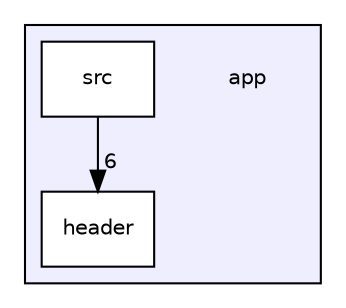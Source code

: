digraph "/home/eduardo/TrabalhoMP/app/" {
  compound=true
  node [ fontsize="10", fontname="Helvetica"];
  edge [ labelfontsize="10", labelfontname="Helvetica"];
  subgraph clusterdir_d422163b96683743ed3963d4aac17747 {
    graph [ bgcolor="#eeeeff", pencolor="black", label="" URL="dir_d422163b96683743ed3963d4aac17747.html"];
    dir_d422163b96683743ed3963d4aac17747 [shape=plaintext label="app"];
    dir_a755f8365544efb132c386b633c4266c [shape=box label="header" color="black" fillcolor="white" style="filled" URL="dir_a755f8365544efb132c386b633c4266c.html"];
    dir_a8f641299cfea9f7461c2df1141b7786 [shape=box label="src" color="black" fillcolor="white" style="filled" URL="dir_a8f641299cfea9f7461c2df1141b7786.html"];
  }
  dir_a8f641299cfea9f7461c2df1141b7786->dir_a755f8365544efb132c386b633c4266c [headlabel="6", labeldistance=1.5 headhref="dir_000002_000001.html"];
}
